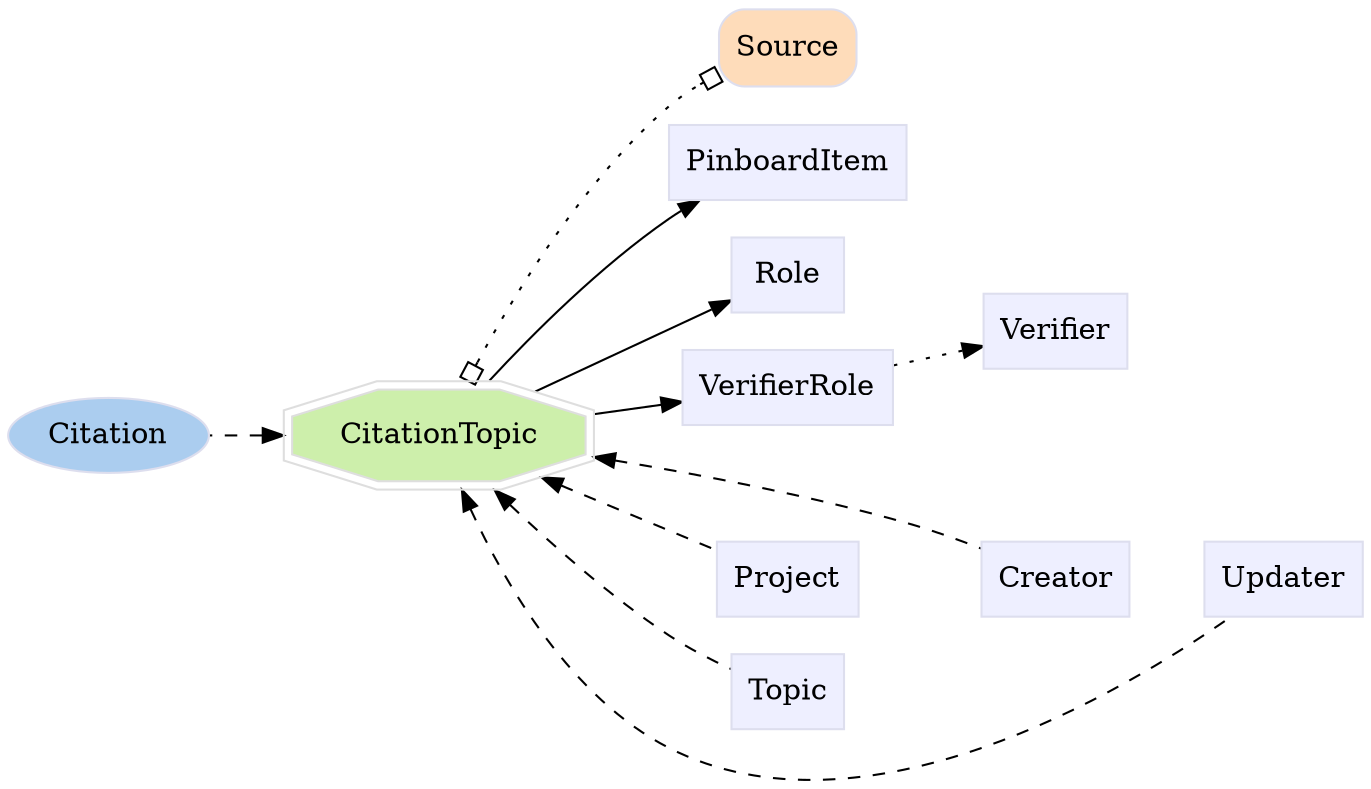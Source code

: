 digraph CitationTopic {
	graph [bb="0,0,567.44,367.64",
		label="",
		outputorder=edgesfirst,
		rankdir=LR
	];
	node [label="\N"];
	subgraph annotator_cluster {
		graph [rank=min];
		Citation	[color="#dddeee",
			fillcolor="#abcdef",
			group=annotator,
			height=0.5,
			href="/develop/Data/models.html#citation",
			label=Citation,
			pos="38.997,163.14",
			shape=oval,
			style=filled,
			target=_top,
			width=1.0832];
	}
	subgraph core {
		Source	[color="#dddeee",
			fillcolor="#fedcba",
			group=core,
			height=0.51389,
			href="/develop/Data/models.html#source",
			label=Source,
			pos="332.94,349.14",
			shape=Mrecord,
			style=filled,
			target=_top,
			width=0.75];
	}
	subgraph supporting {
		CitationTopic	[color="#dedede",
			fillcolor="#cdefab",
			group=target,
			height=0.61111,
			href="/develop/Data/models.html#citation-topic",
			label=CitationTopic,
			pos="182.71,163.14",
			shape=doubleoctagon,
			style=filled,
			target=_top,
			width=1.9089];
		PinboardItem	[color="#dddeee",
			fillcolor="#eeefff",
			group=supporting,
			height=0.5,
			href="/develop/Data/models.html#pinboard-item",
			label=PinboardItem,
			pos="332.94,294.14",
			shape=box,
			style=filled,
			target=_top,
			width=1.2639];
		Role	[color="#dddeee",
			fillcolor="#eeefff",
			group=supporting,
			height=0.5,
			href="/develop/Data/models.html#role",
			label=Role,
			pos="332.94,240.14",
			shape=box,
			style=filled,
			target=_top,
			width=0.75];
		VerifierRole	[color="#dddeee",
			fillcolor="#eeefff",
			group=supporting,
			height=0.5,
			href="/develop/Data/models.html#verifier-role",
			label=VerifierRole,
			pos="332.94,186.14",
			shape=box,
			style=filled,
			target=_top,
			width=1.1528];
		Verifier	[color="#dddeee",
			fillcolor="#eeefff",
			group=supporting,
			height=0.5,
			href="/develop/Data/models.html#verifier",
			label=Verifier,
			pos="442.94,213.14",
			shape=box,
			style=filled,
			target=_top,
			width=0.79167];
		Creator	[color="#dddeee",
			fillcolor="#eeefff",
			group=supporting,
			height=0.5,
			href="/develop/Data/models.html#creator",
			label=Creator,
			pos="442.94,94.141",
			shape=box,
			style=filled,
			target=_top,
			width=0.79167];
		Project	[color="#dddeee",
			fillcolor="#eeefff",
			group=supporting,
			height=0.5,
			href="/develop/Data/models.html#project",
			label=Project,
			pos="332.94,94.141",
			shape=box,
			style=filled,
			target=_top,
			width=0.76389];
		Topic	[color="#dddeee",
			fillcolor="#eeefff",
			group=supporting,
			height=0.5,
			href="/develop/Data/models.html#topic",
			label=Topic,
			pos="332.94,40.141",
			shape=box,
			style=filled,
			target=_top,
			width=0.75];
		Updater	[color="#dddeee",
			fillcolor="#eeefff",
			group=supporting,
			height=0.5,
			href="/develop/Data/models.html#updater",
			label=Updater,
			pos="537.44,94.141",
			shape=box,
			style=filled,
			target=_top,
			width=0.83333];
	}
	CitationTopic -> Citation	[dir=back,
		pos="s,113.84,163.14 103.84,163.14 95.012,163.14 86.328,163.14 78.347,163.14",
		style=dashed];
	CitationTopic -> Source	[arrowhead=obox,
		arrowtail=obox,
		dir=both,
		pos="s,194.29,185.17 e,305.61,335.18 198.92,194.19 216.7,228.26 248.68,283.13 287.44,321.14 290.44,324.09 293.81,326.88 297.31,329.48",
		style=dotted];
	CitationTopic -> PinboardItem	[pos="e,299.71,275.87 203,185.41 222.86,207.61 255.36,241.93 287.44,267.14 288.63,268.08 289.87,269.02 291.13,269.94"];
	CitationTopic -> Role	[pos="e,305.62,226.47 220.73,182.37 243.95,194.43 273.7,209.89 296.59,221.78"];
	CitationTopic -> VerifierRole	[pos="e,291.38,179.85 251.75,173.7 261.7,175.24 271.79,176.81 281.31,178.29"];
	CitationTopic -> Creator	[dir=back,
		pos="s,249.88,152.1 259.91,150.18 296.22,143.13 340.02,133.33 378.44,121.14 390.43,117.34 403.26,112.11 414.23,107.27",
		style=dashed];
	CitationTopic -> Project	[dir=back,
		pos="s,223.43,144.65 232.81,140.29 256.95,129.05 285.1,115.94 305.22,106.58",
		style=dashed];
	CitationTopic -> Topic	[dir=back,
		pos="s,205.23,140.79 212.52,133.51 232.6,113.62 260.51,87.444 287.44,67.141 293.06,62.897 299.39,58.733 305.47,54.994",
		style=dashed];
	CitationTopic -> Updater	[dir=back,
		pos="s,191.36,140.92 195.18,131.32 210.15,95.158 240.15,37.935 287.44,13.141 366.35,-28.233 470.38,41.228 514.82,76.06",
		style=dashed];
	Role -> Verifier	[pos="e,414.14,220.09 360.08,233.6 373.37,230.28 389.76,226.19 404.37,222.53",
		style=invis];
	VerifierRole -> Verifier	[pos="e,414.3,206.23 374.46,196.27 384.32,198.74 394.82,201.36 404.53,203.79",
		style=dotted];
	Creator -> Updater	[pos="e,507.27,94.141 471.44,94.141 479.46,94.141 488.4,94.141 497.01,94.141",
		style=invis];
	Project -> Creator	[pos="e,414.42,94.141 360.63,94.141 373.8,94.141 389.91,94.141 404.31,94.141",
		style=invis];
}
